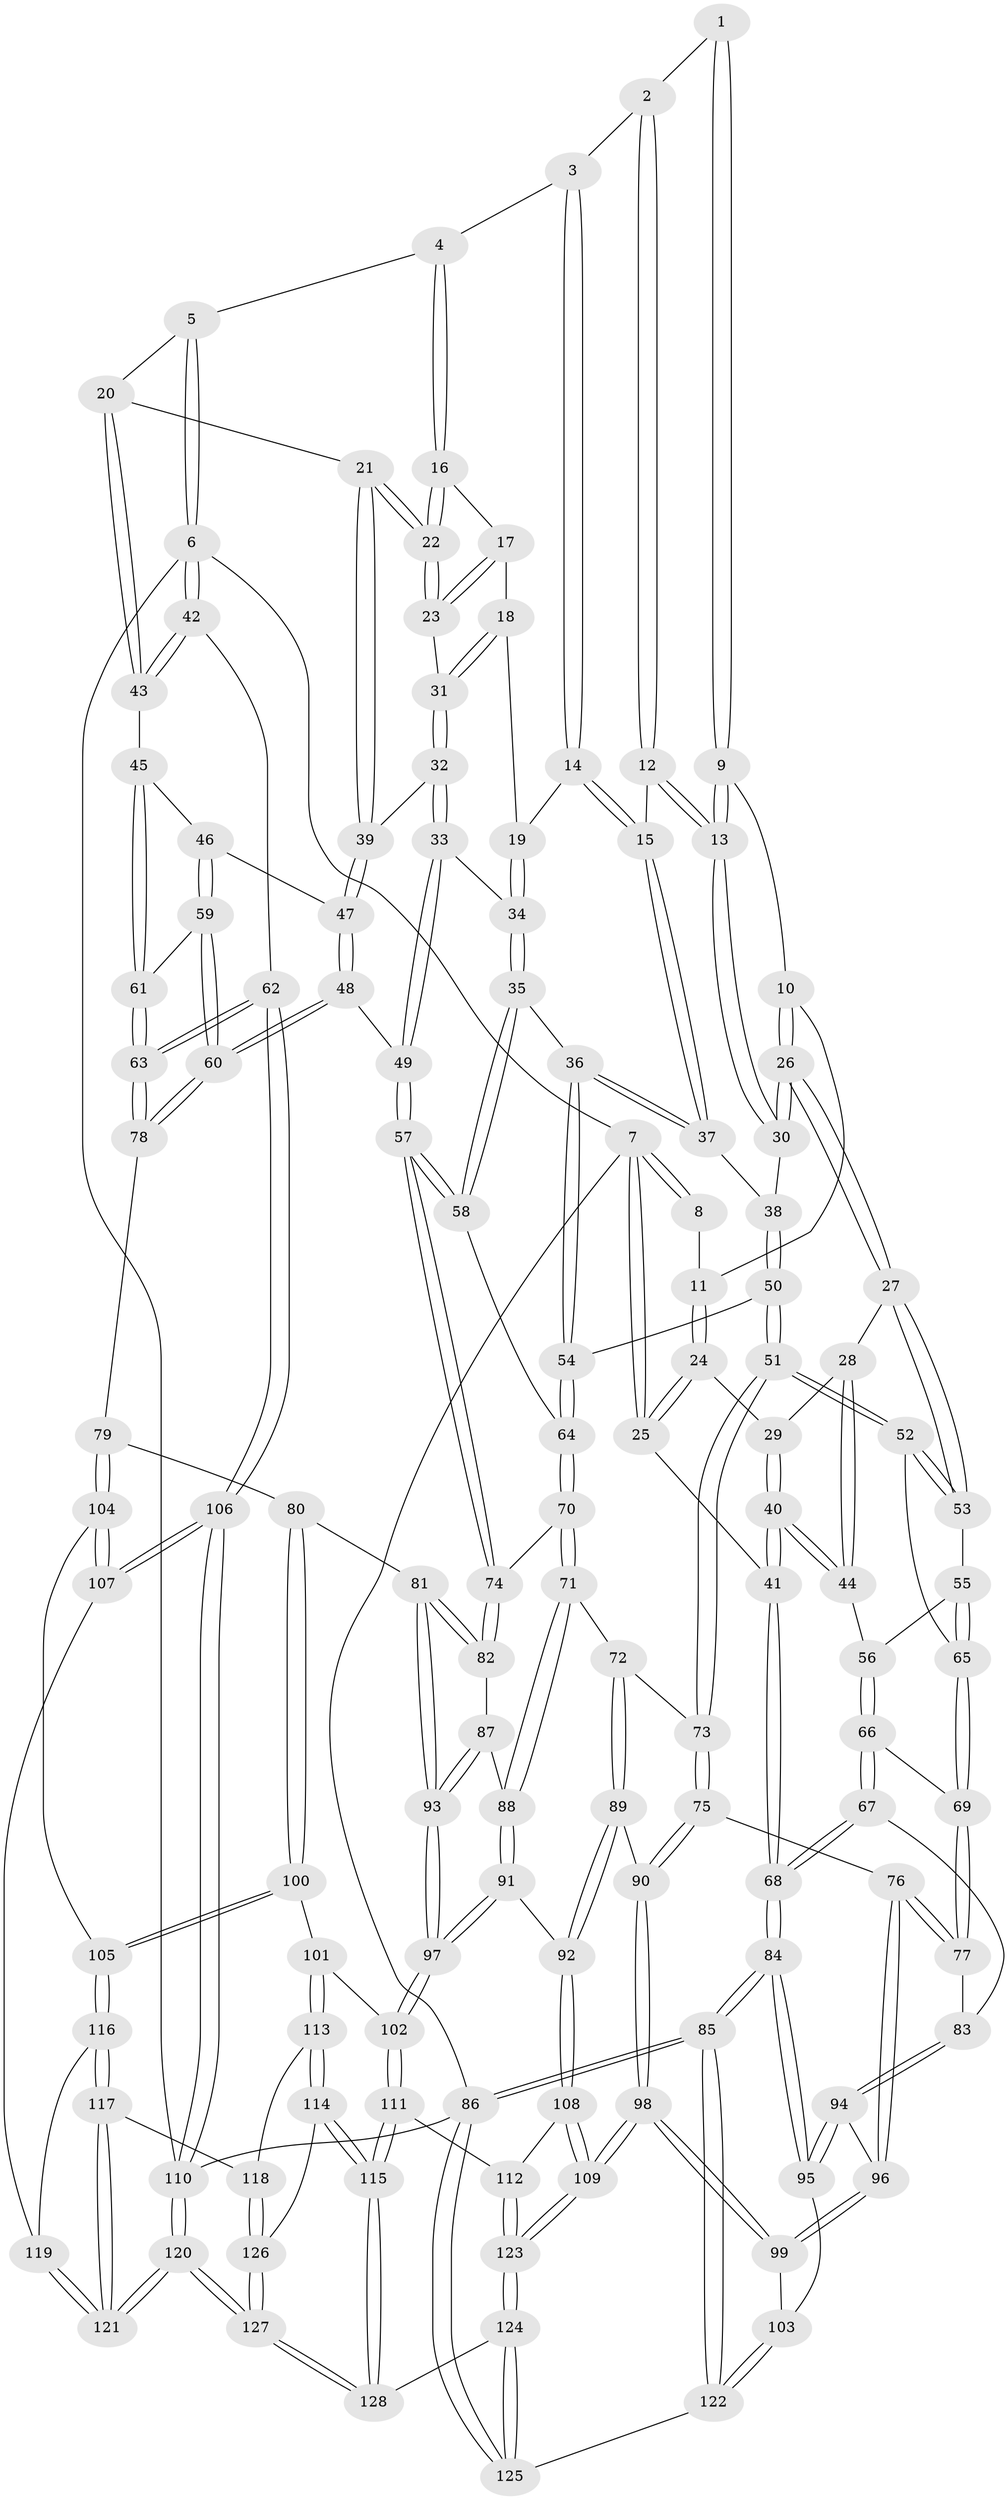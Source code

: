 // Generated by graph-tools (version 1.1) at 2025/11/02/27/25 16:11:52]
// undirected, 128 vertices, 317 edges
graph export_dot {
graph [start="1"]
  node [color=gray90,style=filled];
  1 [pos="+0.22812771409981902+0"];
  2 [pos="+0.4144731280560932+0"];
  3 [pos="+0.5269246839709643+0"];
  4 [pos="+0.804948851205511+0"];
  5 [pos="+0.8729065489507724+0"];
  6 [pos="+1+0"];
  7 [pos="+0+0"];
  8 [pos="+0.0839904721253363+0"];
  9 [pos="+0.22572923242573809+0"];
  10 [pos="+0.16173155120900828+0.06695960477558674"];
  11 [pos="+0.09859790335678739+0.045447829361033164"];
  12 [pos="+0.3832128108693659+0.033556439388146855"];
  13 [pos="+0.30714126065578967+0.1147351770199615"];
  14 [pos="+0.5492695890327347+0.08354341584653148"];
  15 [pos="+0.5094188518949408+0.11336240653085568"];
  16 [pos="+0.7054047099500177+0.008040486917413275"];
  17 [pos="+0.690316974606551+0.029500741351159702"];
  18 [pos="+0.6108058665327744+0.08366270991570868"];
  19 [pos="+0.5900444145895467+0.0887462204196285"];
  20 [pos="+0.8728742442367794+0.13270908004252177"];
  21 [pos="+0.8134442501940412+0.1678861444781664"];
  22 [pos="+0.800149127554223+0.1610804420579287"];
  23 [pos="+0.7054731358085493+0.14869078751532366"];
  24 [pos="+0.07920523701728947+0.061839636895150735"];
  25 [pos="+0+0.1878713124784659"];
  26 [pos="+0.24369118852456442+0.16621915064760942"];
  27 [pos="+0.24337260600455482+0.1669216035039421"];
  28 [pos="+0.16794632459991973+0.17735003893637732"];
  29 [pos="+0.11746736496844526+0.16954350280578503"];
  30 [pos="+0.3040255109892099+0.1217883728357842"];
  31 [pos="+0.683587184252358+0.16129091613180138"];
  32 [pos="+0.6510246734267794+0.21293816162747148"];
  33 [pos="+0.6393490006587474+0.2262620635379783"];
  34 [pos="+0.6359415792452918+0.22631661147337576"];
  35 [pos="+0.5864065973292598+0.24405713544418922"];
  36 [pos="+0.5396511591510899+0.22149098273792445"];
  37 [pos="+0.4961881414577522+0.18098082544577648"];
  38 [pos="+0.4351534938398159+0.20799210185733452"];
  39 [pos="+0.8043514026062197+0.2011359959440793"];
  40 [pos="+0+0.23139209494331334"];
  41 [pos="+0+0.1974712159803502"];
  42 [pos="+1+0.1759635530178442"];
  43 [pos="+0.9827330401765794+0.18788962054604383"];
  44 [pos="+0.07619013697423098+0.29593288900813625"];
  45 [pos="+0.930097886145348+0.2676056765472175"];
  46 [pos="+0.9099134717833307+0.2760537653953718"];
  47 [pos="+0.80370189487726+0.20574043735898512"];
  48 [pos="+0.7650754017277942+0.3338293696117275"];
  49 [pos="+0.7573206198996041+0.3338948935776115"];
  50 [pos="+0.40087372700802776+0.29929754783947476"];
  51 [pos="+0.30950004178490087+0.3307346196723009"];
  52 [pos="+0.28642646811826844+0.3193519942990068"];
  53 [pos="+0.24546498416490692+0.1906446010902881"];
  54 [pos="+0.4683196067169119+0.3423180016216042"];
  55 [pos="+0.10989575328332471+0.3041414647384157"];
  56 [pos="+0.08335488788090795+0.3019789677445101"];
  57 [pos="+0.6306167931840927+0.4079262205867353"];
  58 [pos="+0.5752751906905181+0.3533990747161305"];
  59 [pos="+0.8387921665302926+0.3336652535756253"];
  60 [pos="+0.7789959201872065+0.34452566114647515"];
  61 [pos="+0.964765944723183+0.3786206656172469"];
  62 [pos="+1+0.5035948565050564"];
  63 [pos="+1+0.4956260446497989"];
  64 [pos="+0.48238800063829235+0.35969189150289127"];
  65 [pos="+0.21585893297767683+0.3568220163361592"];
  66 [pos="+0.08481499342594165+0.43582586383661187"];
  67 [pos="+0.014464707921768159+0.48730242148328123"];
  68 [pos="+0+0.5019230040842605"];
  69 [pos="+0.17508520979601153+0.43525526197100417"];
  70 [pos="+0.4583193773147841+0.44740055788764777"];
  71 [pos="+0.4416530580769005+0.4745461065016754"];
  72 [pos="+0.39639964077138573+0.4805644357944114"];
  73 [pos="+0.34929360492236483+0.4637869398391807"];
  74 [pos="+0.6270422522022316+0.42930338186690986"];
  75 [pos="+0.25347028870630445+0.5318710691635481"];
  76 [pos="+0.23437748856424492+0.5316841318602833"];
  77 [pos="+0.22798031679499403+0.5268148330288902"];
  78 [pos="+0.8479923859993563+0.5392729485076609"];
  79 [pos="+0.8394748275711532+0.5479351311373596"];
  80 [pos="+0.7896213848064608+0.5631208258961734"];
  81 [pos="+0.7657892435635774+0.5614723129908684"];
  82 [pos="+0.6292730941552375+0.46681014945705784"];
  83 [pos="+0.08742889472890017+0.5471181212261021"];
  84 [pos="+0+0.6709976834390183"];
  85 [pos="+0+0.9648172337238635"];
  86 [pos="+0+1"];
  87 [pos="+0.5970158131267568+0.503080061448274"];
  88 [pos="+0.5151941069268577+0.5422608983756092"];
  89 [pos="+0.38701964368148445+0.6566276770437992"];
  90 [pos="+0.34771761275111845+0.6652810162475032"];
  91 [pos="+0.5082770729785707+0.660360673662513"];
  92 [pos="+0.4719678492513649+0.6771548235207379"];
  93 [pos="+0.6397826287135473+0.634126712782763"];
  94 [pos="+0.10955205703534818+0.6338778186616421"];
  95 [pos="+0.09203576976190188+0.6749564461340545"];
  96 [pos="+0.20126813508180713+0.5978637748980031"];
  97 [pos="+0.5990709372856674+0.6878260334310561"];
  98 [pos="+0.25904827962207194+0.7627146776227631"];
  99 [pos="+0.24343804848365838+0.7598912028172086"];
  100 [pos="+0.7411714202059466+0.7141409834791312"];
  101 [pos="+0.6395384217609654+0.7390956467928708"];
  102 [pos="+0.6222393431586394+0.7252642866758411"];
  103 [pos="+0.16747390967895778+0.7709069307591191"];
  104 [pos="+0.8670660449634318+0.6742811851859456"];
  105 [pos="+0.8062093899396259+0.7670850938212228"];
  106 [pos="+1+0.734276643144412"];
  107 [pos="+0.9733275510186086+0.7547495293818214"];
  108 [pos="+0.45884669073163176+0.7814818311182994"];
  109 [pos="+0.295151952354248+0.815310575532846"];
  110 [pos="+1+1"];
  111 [pos="+0.5033548946193163+0.8583221988821106"];
  112 [pos="+0.47812736854447185+0.8247105600473363"];
  113 [pos="+0.6409253703931335+0.7433749080615607"];
  114 [pos="+0.6346015714013197+0.8490990589551645"];
  115 [pos="+0.535323921330689+0.9904415402131989"];
  116 [pos="+0.8114484749098053+0.7962912600986072"];
  117 [pos="+0.8012164535342834+0.8159196064883668"];
  118 [pos="+0.7559608911479724+0.8361192879816428"];
  119 [pos="+0.915936109936212+0.797069108791042"];
  120 [pos="+1+1"];
  121 [pos="+0.9075632899320372+1"];
  122 [pos="+0.10160744325406297+0.8471405470345792"];
  123 [pos="+0.31164819980052677+0.8780781021052227"];
  124 [pos="+0.339051812445447+1"];
  125 [pos="+0.3146994007163116+1"];
  126 [pos="+0.7348990973314758+0.8669444717262578"];
  127 [pos="+0.7137663796659431+1"];
  128 [pos="+0.5226608656979636+1"];
  1 -- 2;
  1 -- 9;
  1 -- 9;
  2 -- 3;
  2 -- 12;
  2 -- 12;
  3 -- 4;
  3 -- 14;
  3 -- 14;
  4 -- 5;
  4 -- 16;
  4 -- 16;
  5 -- 6;
  5 -- 6;
  5 -- 20;
  6 -- 7;
  6 -- 42;
  6 -- 42;
  6 -- 110;
  7 -- 8;
  7 -- 8;
  7 -- 25;
  7 -- 25;
  7 -- 86;
  8 -- 11;
  9 -- 10;
  9 -- 13;
  9 -- 13;
  10 -- 11;
  10 -- 26;
  10 -- 26;
  11 -- 24;
  11 -- 24;
  12 -- 13;
  12 -- 13;
  12 -- 15;
  13 -- 30;
  13 -- 30;
  14 -- 15;
  14 -- 15;
  14 -- 19;
  15 -- 37;
  15 -- 37;
  16 -- 17;
  16 -- 22;
  16 -- 22;
  17 -- 18;
  17 -- 23;
  17 -- 23;
  18 -- 19;
  18 -- 31;
  18 -- 31;
  19 -- 34;
  19 -- 34;
  20 -- 21;
  20 -- 43;
  20 -- 43;
  21 -- 22;
  21 -- 22;
  21 -- 39;
  21 -- 39;
  22 -- 23;
  22 -- 23;
  23 -- 31;
  24 -- 25;
  24 -- 25;
  24 -- 29;
  25 -- 41;
  26 -- 27;
  26 -- 27;
  26 -- 30;
  26 -- 30;
  27 -- 28;
  27 -- 53;
  27 -- 53;
  28 -- 29;
  28 -- 44;
  28 -- 44;
  29 -- 40;
  29 -- 40;
  30 -- 38;
  31 -- 32;
  31 -- 32;
  32 -- 33;
  32 -- 33;
  32 -- 39;
  33 -- 34;
  33 -- 49;
  33 -- 49;
  34 -- 35;
  34 -- 35;
  35 -- 36;
  35 -- 58;
  35 -- 58;
  36 -- 37;
  36 -- 37;
  36 -- 54;
  36 -- 54;
  37 -- 38;
  38 -- 50;
  38 -- 50;
  39 -- 47;
  39 -- 47;
  40 -- 41;
  40 -- 41;
  40 -- 44;
  40 -- 44;
  41 -- 68;
  41 -- 68;
  42 -- 43;
  42 -- 43;
  42 -- 62;
  43 -- 45;
  44 -- 56;
  45 -- 46;
  45 -- 61;
  45 -- 61;
  46 -- 47;
  46 -- 59;
  46 -- 59;
  47 -- 48;
  47 -- 48;
  48 -- 49;
  48 -- 60;
  48 -- 60;
  49 -- 57;
  49 -- 57;
  50 -- 51;
  50 -- 51;
  50 -- 54;
  51 -- 52;
  51 -- 52;
  51 -- 73;
  51 -- 73;
  52 -- 53;
  52 -- 53;
  52 -- 65;
  53 -- 55;
  54 -- 64;
  54 -- 64;
  55 -- 56;
  55 -- 65;
  55 -- 65;
  56 -- 66;
  56 -- 66;
  57 -- 58;
  57 -- 58;
  57 -- 74;
  57 -- 74;
  58 -- 64;
  59 -- 60;
  59 -- 60;
  59 -- 61;
  60 -- 78;
  60 -- 78;
  61 -- 63;
  61 -- 63;
  62 -- 63;
  62 -- 63;
  62 -- 106;
  62 -- 106;
  63 -- 78;
  63 -- 78;
  64 -- 70;
  64 -- 70;
  65 -- 69;
  65 -- 69;
  66 -- 67;
  66 -- 67;
  66 -- 69;
  67 -- 68;
  67 -- 68;
  67 -- 83;
  68 -- 84;
  68 -- 84;
  69 -- 77;
  69 -- 77;
  70 -- 71;
  70 -- 71;
  70 -- 74;
  71 -- 72;
  71 -- 88;
  71 -- 88;
  72 -- 73;
  72 -- 89;
  72 -- 89;
  73 -- 75;
  73 -- 75;
  74 -- 82;
  74 -- 82;
  75 -- 76;
  75 -- 90;
  75 -- 90;
  76 -- 77;
  76 -- 77;
  76 -- 96;
  76 -- 96;
  77 -- 83;
  78 -- 79;
  79 -- 80;
  79 -- 104;
  79 -- 104;
  80 -- 81;
  80 -- 100;
  80 -- 100;
  81 -- 82;
  81 -- 82;
  81 -- 93;
  81 -- 93;
  82 -- 87;
  83 -- 94;
  83 -- 94;
  84 -- 85;
  84 -- 85;
  84 -- 95;
  84 -- 95;
  85 -- 86;
  85 -- 86;
  85 -- 122;
  85 -- 122;
  86 -- 110;
  86 -- 125;
  86 -- 125;
  87 -- 88;
  87 -- 93;
  87 -- 93;
  88 -- 91;
  88 -- 91;
  89 -- 90;
  89 -- 92;
  89 -- 92;
  90 -- 98;
  90 -- 98;
  91 -- 92;
  91 -- 97;
  91 -- 97;
  92 -- 108;
  92 -- 108;
  93 -- 97;
  93 -- 97;
  94 -- 95;
  94 -- 95;
  94 -- 96;
  95 -- 103;
  96 -- 99;
  96 -- 99;
  97 -- 102;
  97 -- 102;
  98 -- 99;
  98 -- 99;
  98 -- 109;
  98 -- 109;
  99 -- 103;
  100 -- 101;
  100 -- 105;
  100 -- 105;
  101 -- 102;
  101 -- 113;
  101 -- 113;
  102 -- 111;
  102 -- 111;
  103 -- 122;
  103 -- 122;
  104 -- 105;
  104 -- 107;
  104 -- 107;
  105 -- 116;
  105 -- 116;
  106 -- 107;
  106 -- 107;
  106 -- 110;
  106 -- 110;
  107 -- 119;
  108 -- 109;
  108 -- 109;
  108 -- 112;
  109 -- 123;
  109 -- 123;
  110 -- 120;
  110 -- 120;
  111 -- 112;
  111 -- 115;
  111 -- 115;
  112 -- 123;
  112 -- 123;
  113 -- 114;
  113 -- 114;
  113 -- 118;
  114 -- 115;
  114 -- 115;
  114 -- 126;
  115 -- 128;
  115 -- 128;
  116 -- 117;
  116 -- 117;
  116 -- 119;
  117 -- 118;
  117 -- 121;
  117 -- 121;
  118 -- 126;
  118 -- 126;
  119 -- 121;
  119 -- 121;
  120 -- 121;
  120 -- 121;
  120 -- 127;
  120 -- 127;
  122 -- 125;
  123 -- 124;
  123 -- 124;
  124 -- 125;
  124 -- 125;
  124 -- 128;
  126 -- 127;
  126 -- 127;
  127 -- 128;
  127 -- 128;
}
